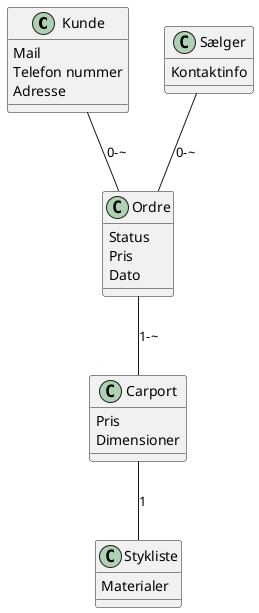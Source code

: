 @startuml
'https://plantuml.com/class-diagram
'Domain Model'

class Kunde{
Mail
Telefon nummer
Adresse
}
class Sælger {
Kontaktinfo
}
class Ordre{
Status
Pris
Dato
}

class Carport {
Pris
Dimensioner
}

class Stykliste {
Materialer
}

'pile'
Kunde -- Ordre: 0-~
Ordre -- Carport: 1-~
Sælger -- Ordre: 0-~
Carport -- Stykliste: 1


@enduml